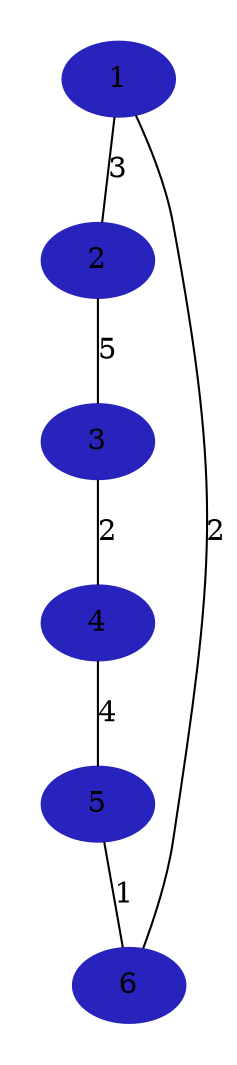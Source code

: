 graph {
subgraph cluster_1 {
style=filled;
color=white;
node [style=filled,color="#2923be"];
1;
2;
3;
4;
5;
6;
}
1 -- 2 [label="3"];
1 -- 6 [label="2"];
2 -- 3 [label="5"];
3 -- 4 [label="2"];
4 -- 5 [label="4"];
5 -- 6 [label="1"];
}
